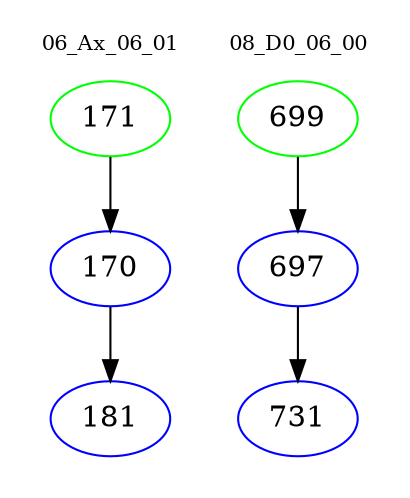 digraph{
subgraph cluster_0 {
color = white
label = "06_Ax_06_01";
fontsize=10;
T0_171 [label="171", color="green"]
T0_171 -> T0_170 [color="black"]
T0_170 [label="170", color="blue"]
T0_170 -> T0_181 [color="black"]
T0_181 [label="181", color="blue"]
}
subgraph cluster_1 {
color = white
label = "08_D0_06_00";
fontsize=10;
T1_699 [label="699", color="green"]
T1_699 -> T1_697 [color="black"]
T1_697 [label="697", color="blue"]
T1_697 -> T1_731 [color="black"]
T1_731 [label="731", color="blue"]
}
}
